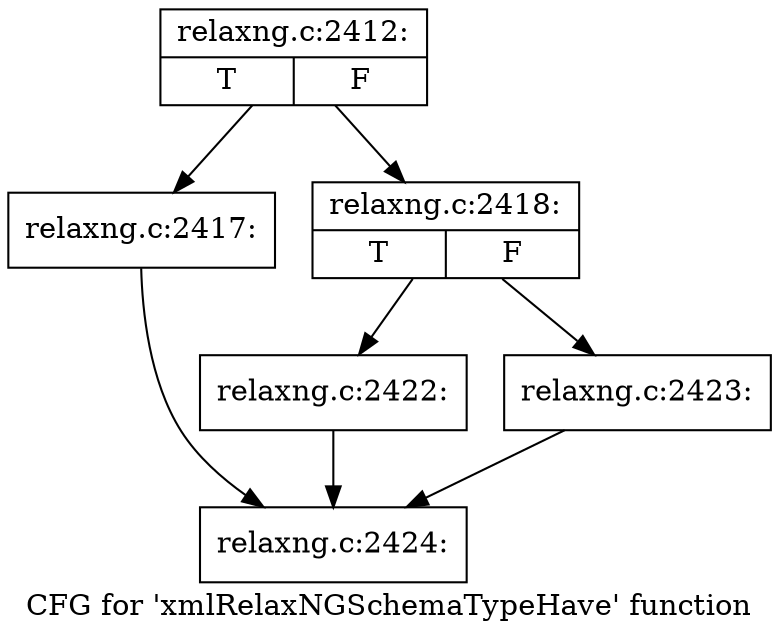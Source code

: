 digraph "CFG for 'xmlRelaxNGSchemaTypeHave' function" {
	label="CFG for 'xmlRelaxNGSchemaTypeHave' function";

	Node0x3a458f0 [shape=record,label="{relaxng.c:2412:|{<s0>T|<s1>F}}"];
	Node0x3a458f0 -> Node0x3b27cb0;
	Node0x3a458f0 -> Node0x3b27d00;
	Node0x3b27cb0 [shape=record,label="{relaxng.c:2417:}"];
	Node0x3b27cb0 -> Node0x3a45dd0;
	Node0x3b27d00 [shape=record,label="{relaxng.c:2418:|{<s0>T|<s1>F}}"];
	Node0x3b27d00 -> Node0x3b28a60;
	Node0x3b27d00 -> Node0x3b28d90;
	Node0x3b28a60 [shape=record,label="{relaxng.c:2422:}"];
	Node0x3b28a60 -> Node0x3a45dd0;
	Node0x3b28d90 [shape=record,label="{relaxng.c:2423:}"];
	Node0x3b28d90 -> Node0x3a45dd0;
	Node0x3a45dd0 [shape=record,label="{relaxng.c:2424:}"];
}
